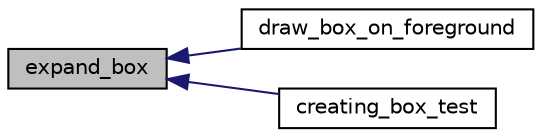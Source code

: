 digraph "expand_box"
{
  edge [fontname="Helvetica",fontsize="10",labelfontname="Helvetica",labelfontsize="10"];
  node [fontname="Helvetica",fontsize="10",shape=record];
  rankdir="LR";
  Node37 [label="expand_box",height=0.2,width=0.4,color="black", fillcolor="grey75", style="filled", fontcolor="black"];
  Node37 -> Node38 [dir="back",color="midnightblue",fontsize="10",style="solid",fontname="Helvetica"];
  Node38 [label="draw_box_on_foreground",height=0.2,width=0.4,color="black", fillcolor="white", style="filled",URL="$_i_p__ledge__detect_8cpp.html#a2f9a739640ae7fa798717423b6d3813c"];
  Node37 -> Node39 [dir="back",color="midnightblue",fontsize="10",style="solid",fontname="Helvetica"];
  Node39 [label="creating_box_test",height=0.2,width=0.4,color="black", fillcolor="white", style="filled",URL="$_i_p__ledge__detect_8cpp.html#ad25b3e48831d3f73dc494a887380874c"];
}

